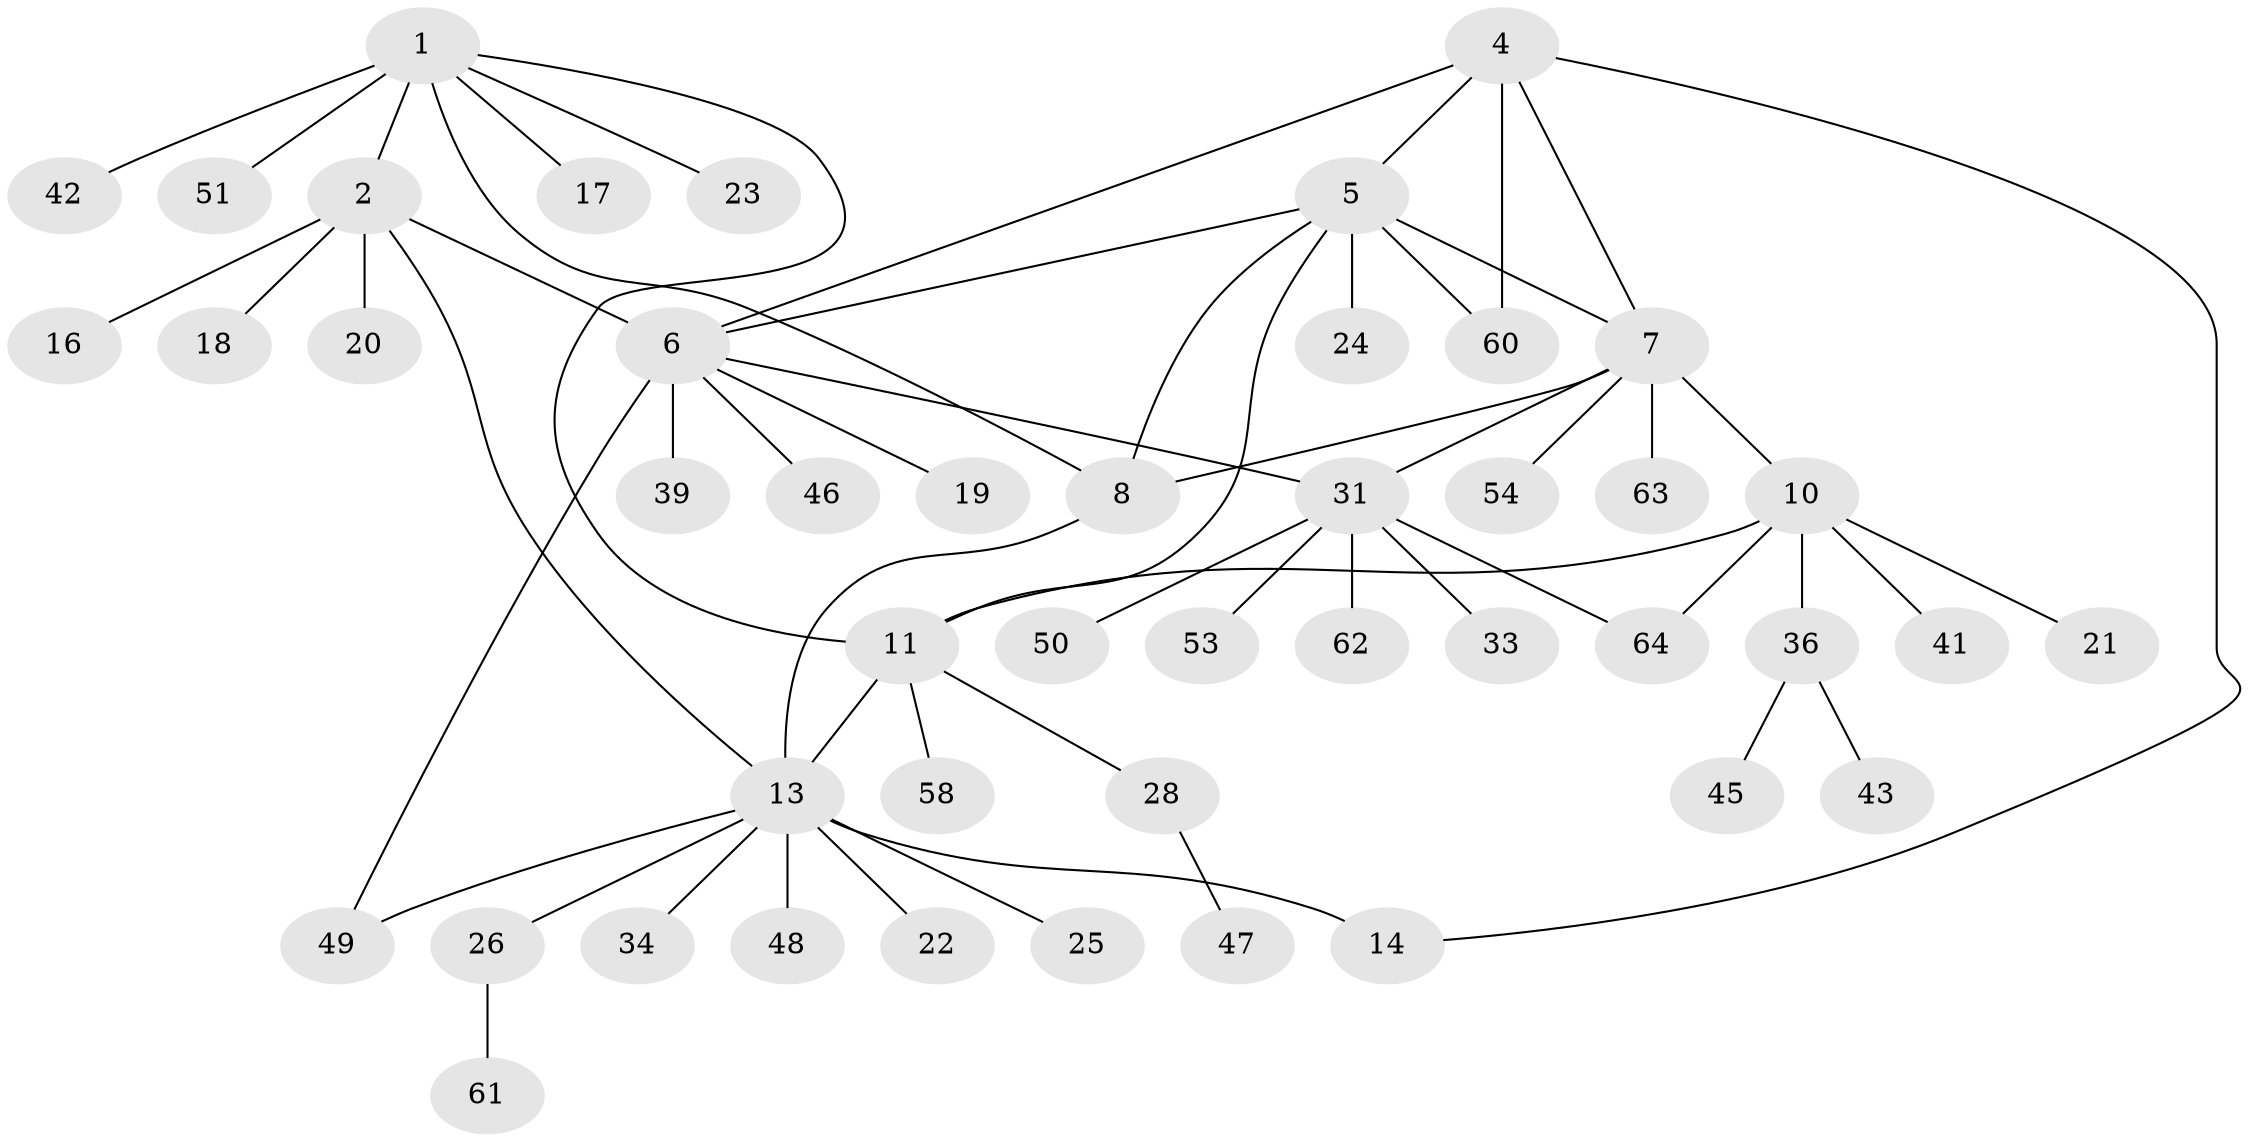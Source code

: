 // Generated by graph-tools (version 1.1) at 2025/52/02/27/25 19:52:21]
// undirected, 46 vertices, 58 edges
graph export_dot {
graph [start="1"]
  node [color=gray90,style=filled];
  1 [super="+38"];
  2 [super="+3"];
  4 [super="+30"];
  5 [super="+9"];
  6 [super="+35"];
  7 [super="+44"];
  8;
  10 [super="+40"];
  11 [super="+12"];
  13 [super="+15"];
  14 [super="+27"];
  16;
  17;
  18;
  19;
  20;
  21;
  22;
  23;
  24 [super="+32"];
  25;
  26 [super="+52"];
  28 [super="+29"];
  31 [super="+57"];
  33;
  34 [super="+37"];
  36 [super="+56"];
  39;
  41;
  42;
  43;
  45;
  46;
  47;
  48;
  49 [super="+55"];
  50;
  51 [super="+59"];
  53;
  54;
  58;
  60;
  61;
  62;
  63;
  64;
  1 -- 2 [weight=2];
  1 -- 8;
  1 -- 11;
  1 -- 17;
  1 -- 23;
  1 -- 42;
  1 -- 51;
  2 -- 6;
  2 -- 18;
  2 -- 16;
  2 -- 20;
  2 -- 13;
  4 -- 5;
  4 -- 6;
  4 -- 14;
  4 -- 60;
  4 -- 7;
  5 -- 6;
  5 -- 11;
  5 -- 24;
  5 -- 8;
  5 -- 60;
  5 -- 7;
  6 -- 19;
  6 -- 46;
  6 -- 49;
  6 -- 39;
  6 -- 31;
  7 -- 8;
  7 -- 10;
  7 -- 31;
  7 -- 54;
  7 -- 63;
  8 -- 13;
  10 -- 11 [weight=2];
  10 -- 21;
  10 -- 36;
  10 -- 41;
  10 -- 64;
  11 -- 28;
  11 -- 58;
  11 -- 13;
  13 -- 14 [weight=2];
  13 -- 22;
  13 -- 25;
  13 -- 26;
  13 -- 34;
  13 -- 48;
  13 -- 49;
  26 -- 61;
  28 -- 47;
  31 -- 33;
  31 -- 50;
  31 -- 53;
  31 -- 62;
  31 -- 64;
  36 -- 43;
  36 -- 45;
}
